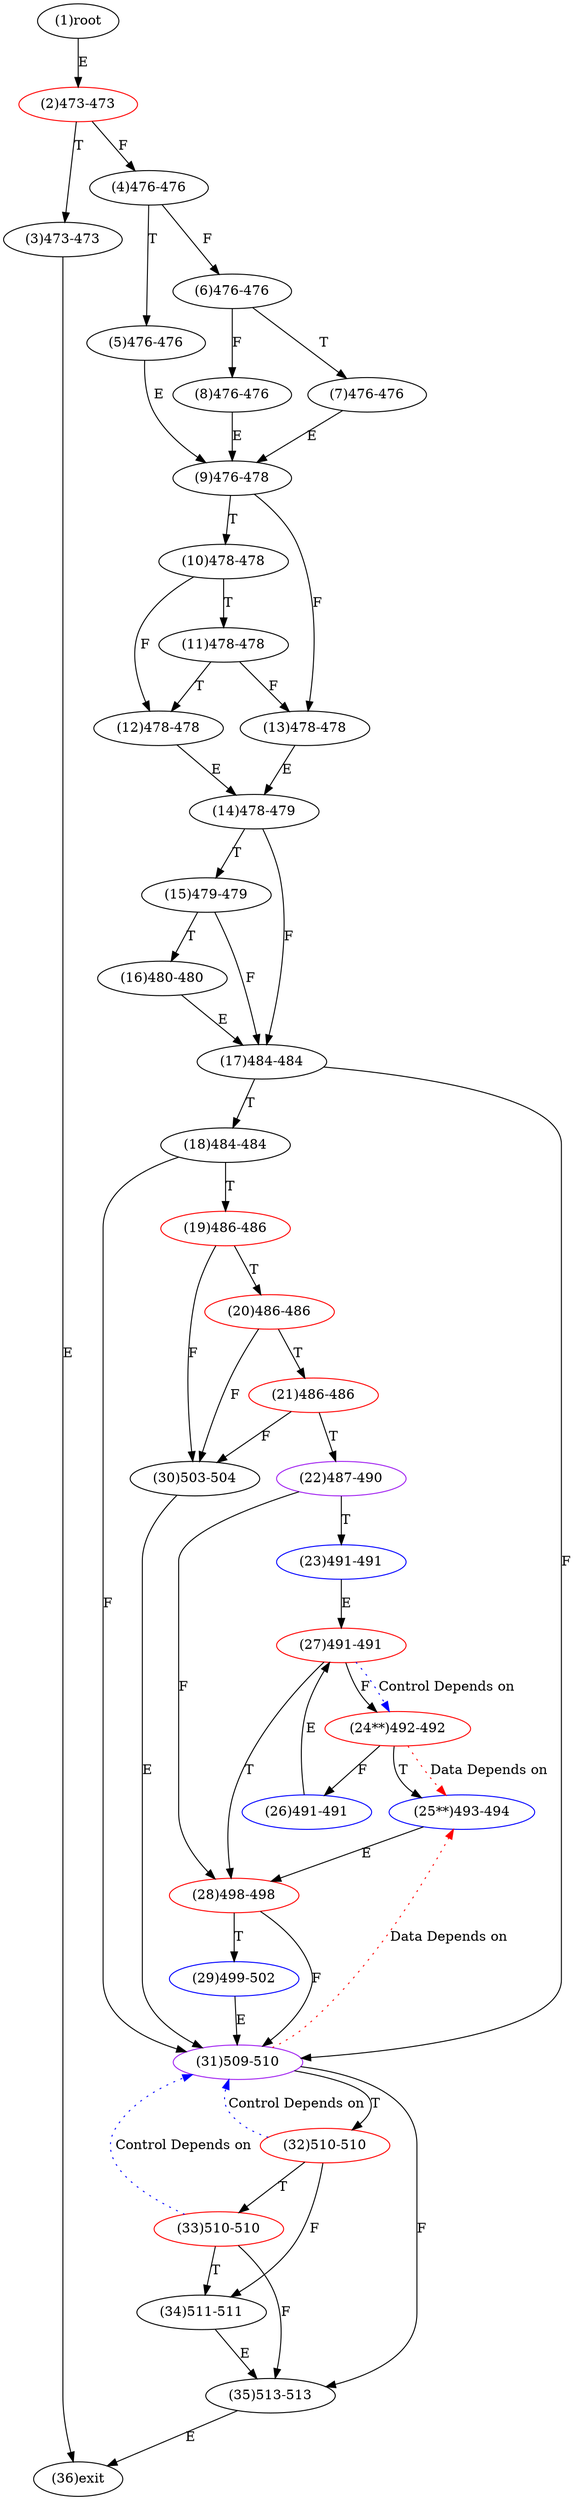 digraph "" { 
1[ label="(1)root"];
2[ label="(2)473-473",color=red];
3[ label="(3)473-473"];
4[ label="(4)476-476"];
5[ label="(5)476-476"];
6[ label="(6)476-476"];
7[ label="(7)476-476"];
8[ label="(8)476-476"];
9[ label="(9)476-478"];
10[ label="(10)478-478"];
11[ label="(11)478-478"];
12[ label="(12)478-478"];
13[ label="(13)478-478"];
14[ label="(14)478-479"];
15[ label="(15)479-479"];
17[ label="(17)484-484"];
16[ label="(16)480-480"];
19[ label="(19)486-486",color=red];
18[ label="(18)484-484"];
21[ label="(21)486-486",color=red];
20[ label="(20)486-486",color=red];
23[ label="(23)491-491",color=blue];
22[ label="(22)487-490",color=purple];
25[ label="(25**)493-494",color=blue];
24[ label="(24**)492-492",color=red];
27[ label="(27)491-491",color=red];
26[ label="(26)491-491",color=blue];
29[ label="(29)499-502",color=blue];
28[ label="(28)498-498",color=red];
31[ label="(31)509-510",color=purple];
30[ label="(30)503-504"];
34[ label="(34)511-511"];
35[ label="(35)513-513"];
32[ label="(32)510-510",color=red];
33[ label="(33)510-510",color=red];
36[ label="(36)exit"];
1->2[ label="E"];
2->4[ label="F"];
2->3[ label="T"];
3->36[ label="E"];
4->6[ label="F"];
4->5[ label="T"];
5->9[ label="E"];
6->8[ label="F"];
6->7[ label="T"];
7->9[ label="E"];
8->9[ label="E"];
9->13[ label="F"];
9->10[ label="T"];
10->12[ label="F"];
10->11[ label="T"];
11->13[ label="F"];
11->12[ label="T"];
12->14[ label="E"];
13->14[ label="E"];
14->17[ label="F"];
14->15[ label="T"];
15->17[ label="F"];
15->16[ label="T"];
16->17[ label="E"];
17->31[ label="F"];
17->18[ label="T"];
18->31[ label="F"];
18->19[ label="T"];
19->30[ label="F"];
19->20[ label="T"];
20->30[ label="F"];
20->21[ label="T"];
21->30[ label="F"];
21->22[ label="T"];
22->28[ label="F"];
22->23[ label="T"];
23->27[ label="E"];
24->26[ label="F"];
24->25[ label="T"];
25->28[ label="E"];
26->27[ label="E"];
27->24[ label="F"];
27->28[ label="T"];
28->31[ label="F"];
28->29[ label="T"];
29->31[ label="E"];
30->31[ label="E"];
31->35[ label="F"];
31->32[ label="T"];
32->34[ label="F"];
32->33[ label="T"];
33->35[ label="F"];
33->34[ label="T"];
34->35[ label="E"];
35->36[ label="E"];
24->25[ color="red" label="Data Depends on" style = dotted ];
27->24[ color="blue" label="Control Depends on" style = dotted ];
31->25[ color="red" label="Data Depends on" style = dotted ];
32->31[ color="blue" label="Control Depends on" style = dotted ];
33->31[ color="blue" label="Control Depends on" style = dotted ];
}
